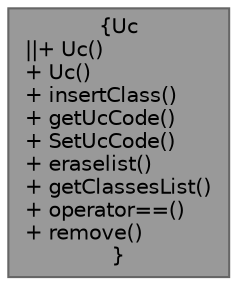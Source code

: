 digraph "Uc"
{
 // LATEX_PDF_SIZE
  bgcolor="transparent";
  edge [fontname=Helvetica,fontsize=10,labelfontname=Helvetica,labelfontsize=10];
  node [fontname=Helvetica,fontsize=10,shape=box,height=0.2,width=0.4];
  Node1 [label="{Uc\n||+ Uc()\l+ Uc()\l+ insertClass()\l+ getUcCode()\l+ SetUcCode()\l+ eraselist()\l+ getClassesList()\l+ operator==()\l+ remove()\l}",height=0.2,width=0.4,color="gray40", fillcolor="grey60", style="filled", fontcolor="black",tooltip="Classe para as Cadeiras."];
}
